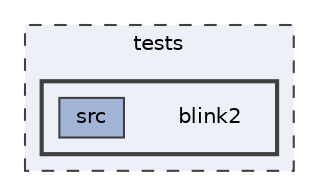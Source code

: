 digraph "tests/blink2"
{
 // LATEX_PDF_SIZE
  bgcolor="transparent";
  edge [fontname=Helvetica,fontsize=10,labelfontname=Helvetica,labelfontsize=10];
  node [fontname=Helvetica,fontsize=10,shape=box,height=0.2,width=0.4];
  compound=true
  subgraph clusterdir_59425e443f801f1f2fd8bbe4959a3ccf {
    graph [ bgcolor="#edf0f7", pencolor="grey25", label="tests", fontname=Helvetica,fontsize=10 style="filled,dashed", URL="dir_59425e443f801f1f2fd8bbe4959a3ccf.html",tooltip=""]
  subgraph clusterdir_738bd96b13b4bfe90710bb0a982e8b2d {
    graph [ bgcolor="#edf0f7", pencolor="grey25", label="", fontname=Helvetica,fontsize=10 style="filled,bold", URL="dir_738bd96b13b4bfe90710bb0a982e8b2d.html",tooltip=""]
    dir_738bd96b13b4bfe90710bb0a982e8b2d [shape=plaintext, label="blink2"];
  dir_42f22bbec33a7b71a726d95c93f7056b [label="src", fillcolor="#a2b4d6", color="grey25", style="filled", URL="dir_42f22bbec33a7b71a726d95c93f7056b.html",tooltip=""];
  }
  }
}
